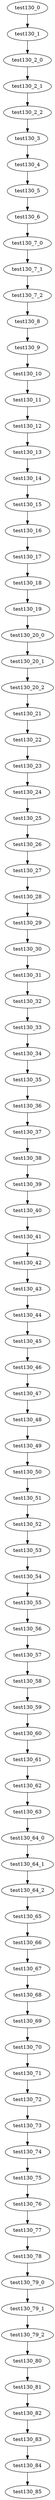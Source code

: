 digraph G {
test130_0->test130_1;
test130_1->test130_2_0;
test130_2_0->test130_2_1;
test130_2_1->test130_2_2;
test130_2_2->test130_3;
test130_3->test130_4;
test130_4->test130_5;
test130_5->test130_6;
test130_6->test130_7_0;
test130_7_0->test130_7_1;
test130_7_1->test130_7_2;
test130_7_2->test130_8;
test130_8->test130_9;
test130_9->test130_10;
test130_10->test130_11;
test130_11->test130_12;
test130_12->test130_13;
test130_13->test130_14;
test130_14->test130_15;
test130_15->test130_16;
test130_16->test130_17;
test130_17->test130_18;
test130_18->test130_19;
test130_19->test130_20_0;
test130_20_0->test130_20_1;
test130_20_1->test130_20_2;
test130_20_2->test130_21;
test130_21->test130_22;
test130_22->test130_23;
test130_23->test130_24;
test130_24->test130_25;
test130_25->test130_26;
test130_26->test130_27;
test130_27->test130_28;
test130_28->test130_29;
test130_29->test130_30;
test130_30->test130_31;
test130_31->test130_32;
test130_32->test130_33;
test130_33->test130_34;
test130_34->test130_35;
test130_35->test130_36;
test130_36->test130_37;
test130_37->test130_38;
test130_38->test130_39;
test130_39->test130_40;
test130_40->test130_41;
test130_41->test130_42;
test130_42->test130_43;
test130_43->test130_44;
test130_44->test130_45;
test130_45->test130_46;
test130_46->test130_47;
test130_47->test130_48;
test130_48->test130_49;
test130_49->test130_50;
test130_50->test130_51;
test130_51->test130_52;
test130_52->test130_53;
test130_53->test130_54;
test130_54->test130_55;
test130_55->test130_56;
test130_56->test130_57;
test130_57->test130_58;
test130_58->test130_59;
test130_59->test130_60;
test130_60->test130_61;
test130_61->test130_62;
test130_62->test130_63;
test130_63->test130_64_0;
test130_64_0->test130_64_1;
test130_64_1->test130_64_2;
test130_64_2->test130_65;
test130_65->test130_66;
test130_66->test130_67;
test130_67->test130_68;
test130_68->test130_69;
test130_69->test130_70;
test130_70->test130_71;
test130_71->test130_72;
test130_72->test130_73;
test130_73->test130_74;
test130_74->test130_75;
test130_75->test130_76;
test130_76->test130_77;
test130_77->test130_78;
test130_78->test130_79_0;
test130_79_0->test130_79_1;
test130_79_1->test130_79_2;
test130_79_2->test130_80;
test130_80->test130_81;
test130_81->test130_82;
test130_82->test130_83;
test130_83->test130_84;
test130_84->test130_85;

}
